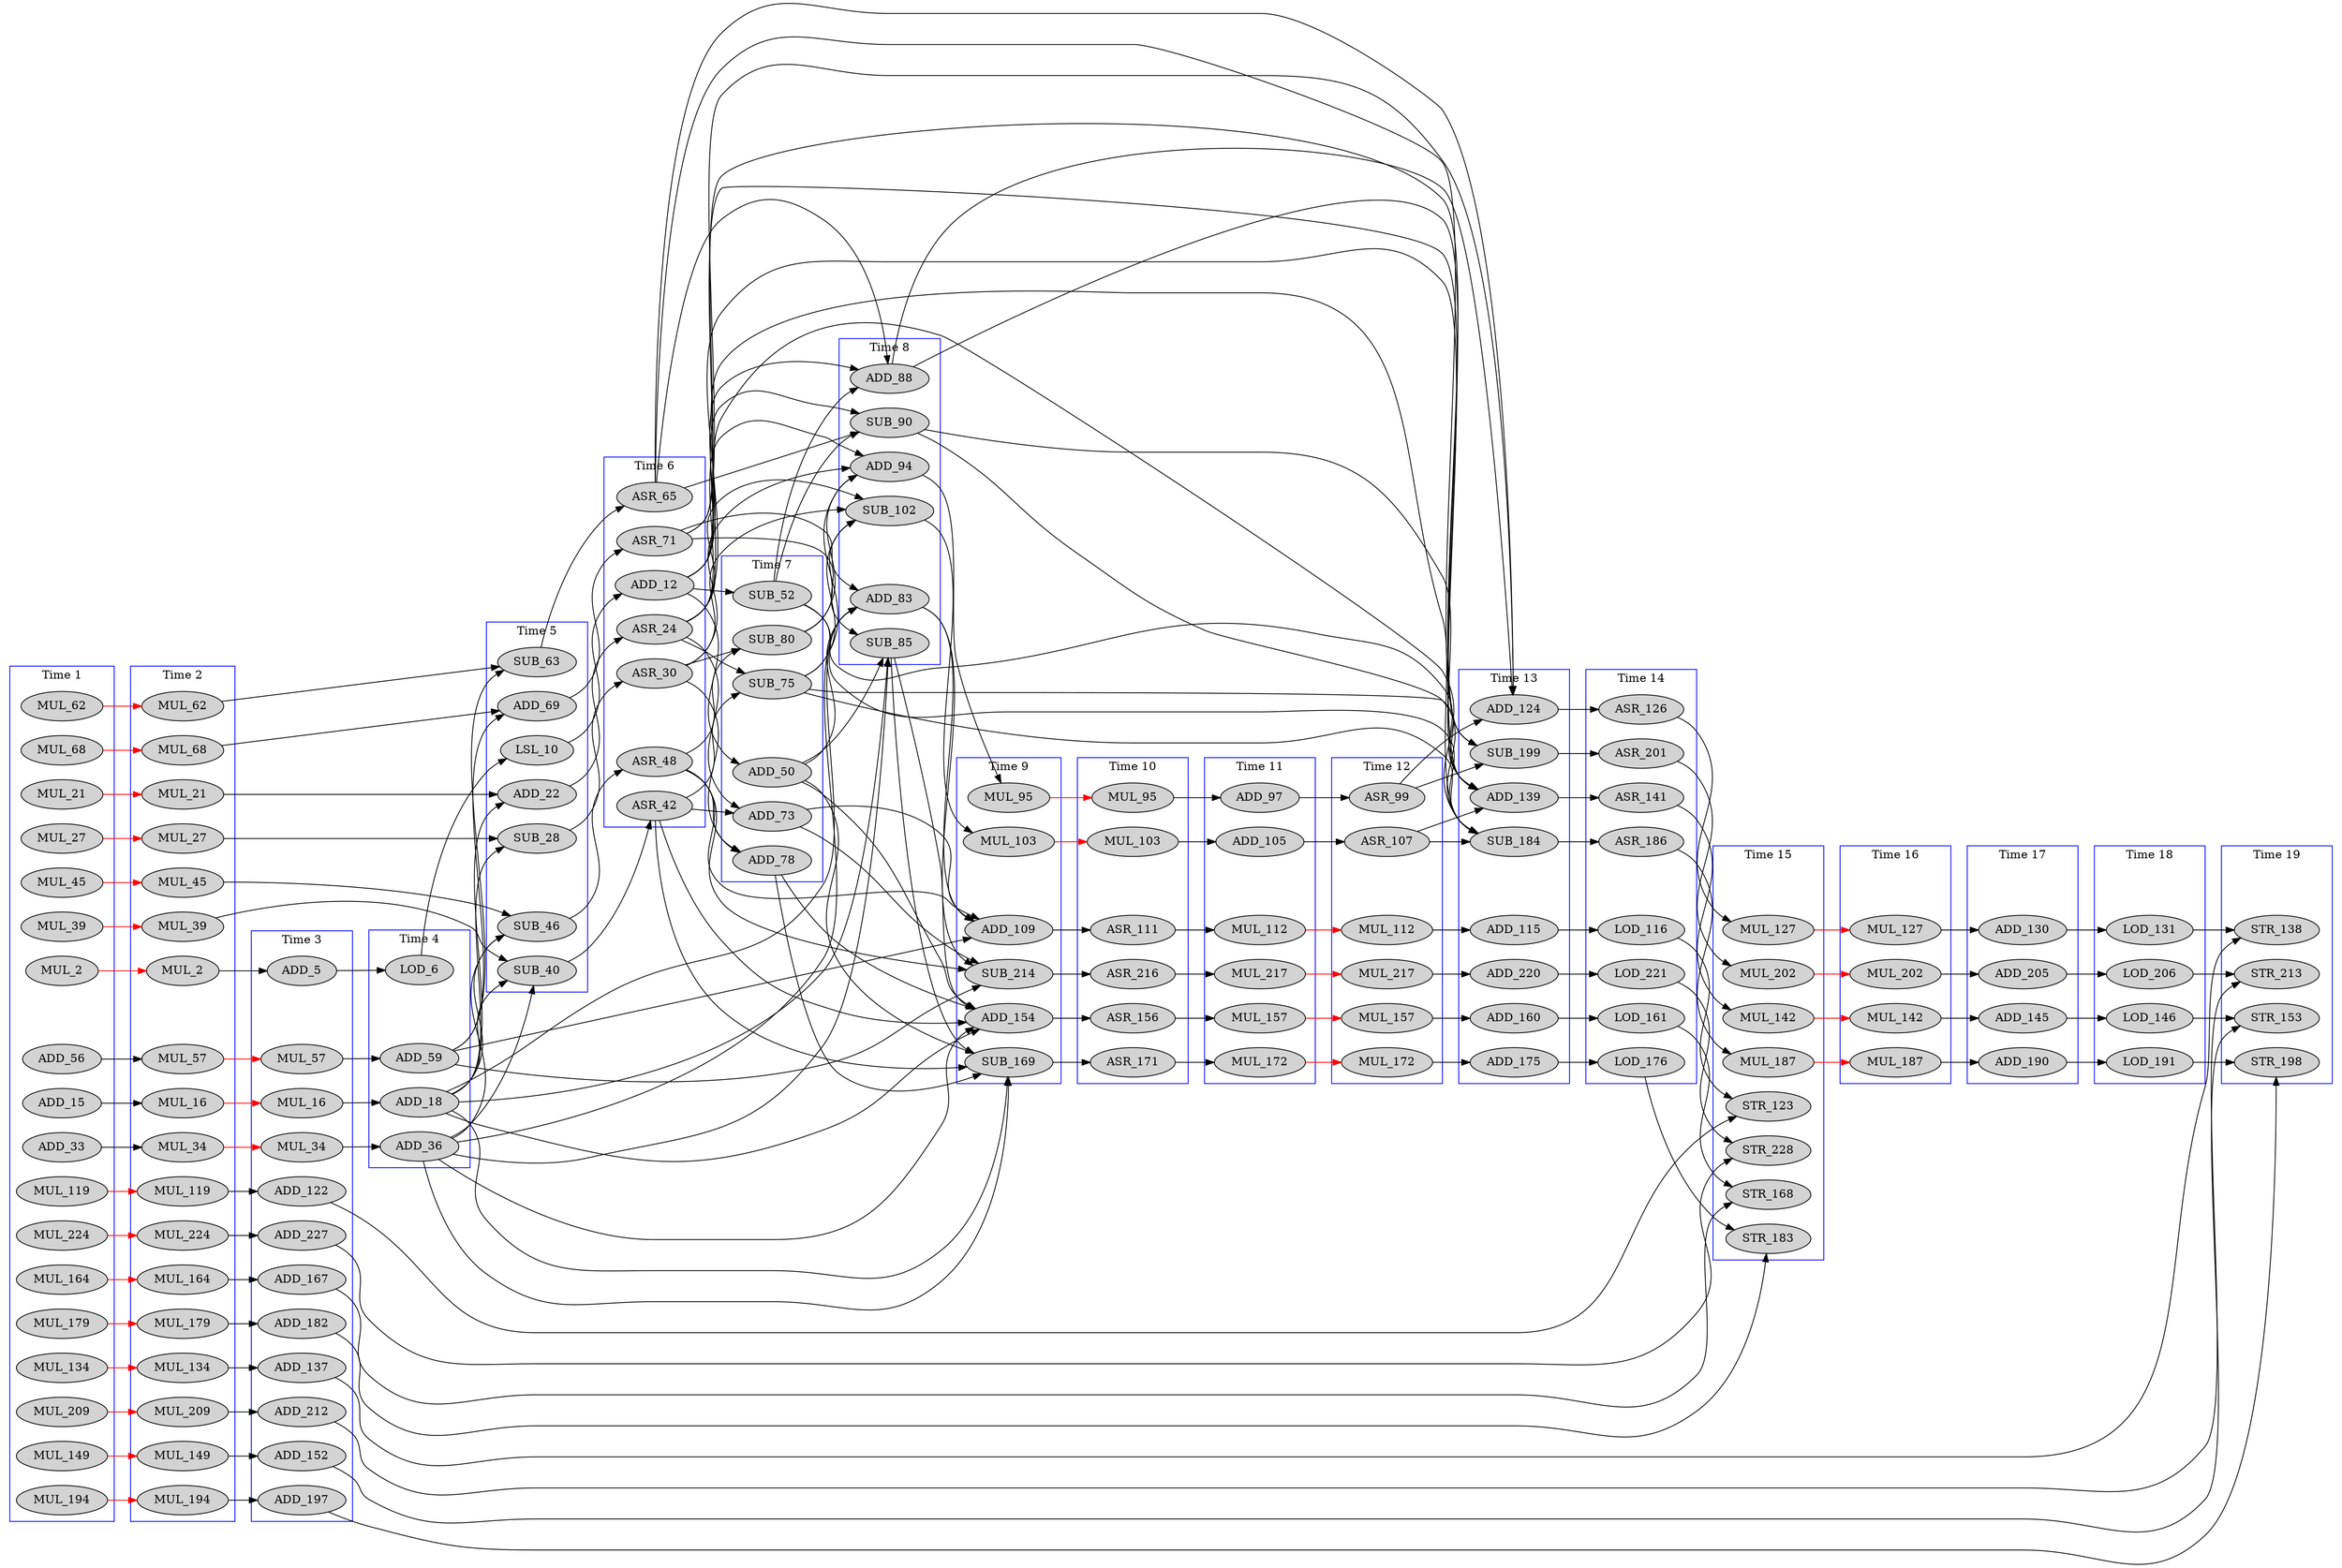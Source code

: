 digraph idctcol_dfg__3 {
  rankdir = LR;
  newrank="true"
  subgraph cluster_1 {
    rank=same;
    node [style=filled];
    label = "Time 1";
    color = blue;
    pseudo_1 [style=invis];
    MUL_2_0 [label=MUL_2]
    ADD_15
    MUL_21_0 [label=MUL_21]
    MUL_27_0 [label=MUL_27]
    ADD_33
    MUL_39_0 [label=MUL_39]
    MUL_45_0 [label=MUL_45]
    ADD_56
    MUL_62_0 [label=MUL_62]
    MUL_68_0 [label=MUL_68]
    MUL_119_0 [label=MUL_119]
    MUL_134_0 [label=MUL_134]
    MUL_149_0 [label=MUL_149]
    MUL_164_0 [label=MUL_164]
    MUL_179_0 [label=MUL_179]
    MUL_194_0 [label=MUL_194]
    MUL_209_0 [label=MUL_209]
    MUL_224_0 [label=MUL_224]
  }
  subgraph cluster_2 {
    rank=same;
    node [style=filled];
    label = "Time 2";
    color = blue;
    pseudo_2 [style=invis];
    MUL_2_1 [label=MUL_2]
    MUL_16_0 [label=MUL_16]
    MUL_21_1 [label=MUL_21]
    MUL_27_1 [label=MUL_27]
    MUL_34_0 [label=MUL_34]
    MUL_39_1 [label=MUL_39]
    MUL_45_1 [label=MUL_45]
    MUL_57_0 [label=MUL_57]
    MUL_62_1 [label=MUL_62]
    MUL_68_1 [label=MUL_68]
    MUL_119_1 [label=MUL_119]
    MUL_134_1 [label=MUL_134]
    MUL_149_1 [label=MUL_149]
    MUL_164_1 [label=MUL_164]
    MUL_179_1 [label=MUL_179]
    MUL_194_1 [label=MUL_194]
    MUL_209_1 [label=MUL_209]
    MUL_224_1 [label=MUL_224]
  }
  subgraph cluster_3 {
    rank=same;
    node [style=filled];
    label = "Time 3";
    color = blue;
    pseudo_3 [style=invis];
    ADD_5
    MUL_16_1 [label=MUL_16]
    MUL_34_1 [label=MUL_34]
    MUL_57_1 [label=MUL_57]
    ADD_122
    ADD_137
    ADD_152
    ADD_167
    ADD_182
    ADD_197
    ADD_212
    ADD_227
  }
  subgraph cluster_4 {
    rank=same;
    node [style=filled];
    label = "Time 4";
    color = blue;
    pseudo_4 [style=invis];
    LOD_6
    ADD_18
    ADD_36
    ADD_59
  }
  subgraph cluster_5 {
    rank=same;
    node [style=filled];
    label = "Time 5";
    color = blue;
    pseudo_5 [style=invis];
    LSL_10
    ADD_22
    SUB_28
    SUB_40
    SUB_46
    SUB_63
    ADD_69
  }
  subgraph cluster_6 {
    rank=same;
    node [style=filled];
    label = "Time 6";
    color = blue;
    pseudo_6 [style=invis];
    ADD_12
    ASR_24
    ASR_30
    ASR_42
    ASR_48
    ASR_65
    ASR_71
  }
  subgraph cluster_7 {
    rank=same;
    node [style=filled];
    label = "Time 7";
    color = blue;
    pseudo_7 [style=invis];
    ADD_50
    SUB_52
    ADD_73
    SUB_75
    ADD_78
    SUB_80
  }
  subgraph cluster_8 {
    rank=same;
    node [style=filled];
    label = "Time 8";
    color = blue;
    pseudo_8 [style=invis];
    ADD_83
    SUB_85
    ADD_88
    SUB_90
    ADD_94
    SUB_102
  }
  subgraph cluster_9 {
    rank=same;
    node [style=filled];
    label = "Time 9";
    color = blue;
    pseudo_9 [style=invis];
    MUL_95_0 [label=MUL_95]
    MUL_103_0 [label=MUL_103]
    ADD_109
    ADD_154
    SUB_169
    SUB_214
  }
  subgraph cluster_10 {
    rank=same;
    node [style=filled];
    label = "Time 10";
    color = blue;
    pseudo_10 [style=invis];
    MUL_95_1 [label=MUL_95]
    MUL_103_1 [label=MUL_103]
    ASR_111
    ASR_156
    ASR_171
    ASR_216
  }
  subgraph cluster_11 {
    rank=same;
    node [style=filled];
    label = "Time 11";
    color = blue;
    pseudo_11 [style=invis];
    ADD_97
    ADD_105
    MUL_112_0 [label=MUL_112]
    MUL_157_0 [label=MUL_157]
    MUL_172_0 [label=MUL_172]
    MUL_217_0 [label=MUL_217]
  }
  subgraph cluster_12 {
    rank=same;
    node [style=filled];
    label = "Time 12";
    color = blue;
    pseudo_12 [style=invis];
    ASR_99
    ASR_107
    MUL_112_1 [label=MUL_112]
    MUL_157_1 [label=MUL_157]
    MUL_172_1 [label=MUL_172]
    MUL_217_1 [label=MUL_217]
  }
  subgraph cluster_13 {
    rank=same;
    node [style=filled];
    label = "Time 13";
    color = blue;
    pseudo_13 [style=invis];
    ADD_115
    ADD_124
    ADD_139
    ADD_160
    ADD_175
    SUB_184
    SUB_199
    ADD_220
  }
  subgraph cluster_14 {
    rank=same;
    node [style=filled];
    label = "Time 14";
    color = blue;
    pseudo_14 [style=invis];
    LOD_116
    ASR_126
    ASR_141
    LOD_161
    LOD_176
    ASR_186
    ASR_201
    LOD_221
  }
  subgraph cluster_15 {
    rank=same;
    node [style=filled];
    label = "Time 15";
    color = blue;
    pseudo_15 [style=invis];
    STR_123
    MUL_127_0 [label=MUL_127]
    MUL_142_0 [label=MUL_142]
    STR_168
    STR_183
    MUL_187_0 [label=MUL_187]
    MUL_202_0 [label=MUL_202]
    STR_228
  }
  subgraph cluster_16 {
    rank=same;
    node [style=filled];
    label = "Time 16";
    color = blue;
    pseudo_16 [style=invis];
    MUL_127_1 [label=MUL_127]
    MUL_142_1 [label=MUL_142]
    MUL_187_1 [label=MUL_187]
    MUL_202_1 [label=MUL_202]
  }
  subgraph cluster_17 {
    rank=same;
    node [style=filled];
    label = "Time 17";
    color = blue;
    pseudo_17 [style=invis];
    ADD_130
    ADD_145
    ADD_190
    ADD_205
  }
  subgraph cluster_18 {
    rank=same;
    node [style=filled];
    label = "Time 18";
    color = blue;
    pseudo_18 [style=invis];
    LOD_131
    LOD_146
    LOD_191
    LOD_206
  }
  subgraph cluster_19 {
    rank=same;
    node [style=filled];
    label = "Time 19";
    color = blue;
    pseudo_19 [style=invis];
    STR_138
    STR_153
    STR_198
    STR_213
  }
    pseudo_1->pseudo_2 [style=invis];
    pseudo_2->pseudo_3 [style=invis];
    pseudo_3->pseudo_4 [style=invis];
    pseudo_4->pseudo_5 [style=invis];
    pseudo_5->pseudo_6 [style=invis];
    pseudo_6->pseudo_7 [style=invis];
    pseudo_7->pseudo_8 [style=invis];
    pseudo_8->pseudo_9 [style=invis];
    pseudo_9->pseudo_10 [style=invis];
    pseudo_10->pseudo_11 [style=invis];
    pseudo_11->pseudo_12 [style=invis];
    pseudo_12->pseudo_13 [style=invis];
    pseudo_13->pseudo_14 [style=invis];
    pseudo_14->pseudo_15 [style=invis];
    pseudo_15->pseudo_16 [style=invis];
    pseudo_16->pseudo_17 [style=invis];
    pseudo_17->pseudo_18 [style=invis];
    pseudo_18->pseudo_19 [style=invis];
    MUL_2_0 -> MUL_2_1 [color=red];
    MUL_16_0 -> MUL_16_1 [color=red];
    MUL_21_0 -> MUL_21_1 [color=red];
    MUL_27_0 -> MUL_27_1 [color=red];
    MUL_34_0 -> MUL_34_1 [color=red];
    MUL_39_0 -> MUL_39_1 [color=red];
    MUL_45_0 -> MUL_45_1 [color=red];
    MUL_57_0 -> MUL_57_1 [color=red];
    MUL_62_0 -> MUL_62_1 [color=red];
    MUL_68_0 -> MUL_68_1 [color=red];
    MUL_95_0 -> MUL_95_1 [color=red];
    MUL_103_0 -> MUL_103_1 [color=red];
    MUL_112_0 -> MUL_112_1 [color=red];
    MUL_119_0 -> MUL_119_1 [color=red];
    MUL_127_0 -> MUL_127_1 [color=red];
    MUL_134_0 -> MUL_134_1 [color=red];
    MUL_142_0 -> MUL_142_1 [color=red];
    MUL_149_0 -> MUL_149_1 [color=red];
    MUL_157_0 -> MUL_157_1 [color=red];
    MUL_164_0 -> MUL_164_1 [color=red];
    MUL_172_0 -> MUL_172_1 [color=red];
    MUL_179_0 -> MUL_179_1 [color=red];
    MUL_187_0 -> MUL_187_1 [color=red];
    MUL_194_0 -> MUL_194_1 [color=red];
    MUL_202_0 -> MUL_202_1 [color=red];
    MUL_209_0 -> MUL_209_1 [color=red];
    MUL_217_0 -> MUL_217_1 [color=red];
    MUL_224_0 -> MUL_224_1 [color=red];
    MUL_2_1 -> ADD_5 [ name = 1 ];
    ADD_5 -> LOD_6 [ name = 2 ];
    LOD_6 -> LSL_10 [ name = 3 ];
    LSL_10 -> ADD_12 [ name = 5 ];
    ADD_12 -> ADD_50 [ name = 7 ];
    ADD_12 -> SUB_52 [ name = 8 ];
    ADD_12 -> ADD_88 [ name = 9 ];
    ADD_12 -> SUB_90 [ name = 10 ];
    ADD_12 -> ADD_139 [ name = 11 ];
    ADD_12 -> SUB_184 [ name = 12 ];
    ADD_15 -> MUL_16_0 [ name = 14 ];
    MUL_16_1 -> ADD_18 [ name = 15 ];
    ADD_18 -> ADD_22 [ name = 17 ];
    ADD_18 -> SUB_28 [ name = 18 ];
    ADD_18 -> SUB_40 [ name = 19 ];
    ADD_18 -> SUB_46 [ name = 20 ];
    ADD_18 -> ADD_83 [ name = 21 ];
    ADD_18 -> SUB_85 [ name = 22 ];
    ADD_18 -> ADD_154 [ name = 23 ];
    ADD_18 -> SUB_169 [ name = 24 ];
    MUL_21_1 -> ADD_22 [ name = 26 ];
    ADD_22 -> ASR_24 [ name = 27 ];
    ASR_24 -> ADD_73 [ name = 29 ];
    ASR_24 -> SUB_75 [ name = 30 ];
    ASR_24 -> ADD_94 [ name = 31 ];
    ASR_24 -> SUB_102 [ name = 32 ];
    ASR_24 -> ADD_139 [ name = 33 ];
    ASR_24 -> SUB_184 [ name = 34 ];
    MUL_27_1 -> SUB_28 [ name = 36 ];
    SUB_28 -> ASR_30 [ name = 37 ];
    ASR_30 -> ADD_78 [ name = 39 ];
    ASR_30 -> SUB_80 [ name = 40 ];
    ASR_30 -> ADD_94 [ name = 41 ];
    ASR_30 -> SUB_102 [ name = 42 ];
    ADD_33 -> MUL_34_0 [ name = 44 ];
    MUL_34_1 -> ADD_36 [ name = 45 ];
    ADD_36 -> SUB_40 [ name = 47 ];
    ADD_36 -> SUB_46 [ name = 48 ];
    ADD_36 -> ADD_83 [ name = 49 ];
    ADD_36 -> SUB_85 [ name = 50 ];
    ADD_36 -> ADD_154 [ name = 51 ];
    ADD_36 -> SUB_169 [ name = 52 ];
    MUL_39_1 -> SUB_40 [ name = 54 ];
    SUB_40 -> ASR_42 [ name = 55 ];
    ASR_42 -> ADD_73 [ name = 57 ];
    ASR_42 -> SUB_75 [ name = 58 ];
    ASR_42 -> ADD_154 [ name = 59 ];
    ASR_42 -> SUB_169 [ name = 60 ];
    MUL_45_1 -> SUB_46 [ name = 62 ];
    SUB_46 -> ASR_48 [ name = 63 ];
    ASR_48 -> ADD_78 [ name = 65 ];
    ASR_48 -> SUB_80 [ name = 66 ];
    ASR_48 -> ADD_109 [ name = 67 ];
    ASR_48 -> SUB_214 [ name = 68 ];
    ADD_50 -> ADD_83 [ name = 69 ];
    ADD_50 -> SUB_85 [ name = 70 ];
    ADD_50 -> ADD_154 [ name = 71 ];
    ADD_50 -> SUB_169 [ name = 72 ];
    SUB_52 -> ADD_88 [ name = 73 ];
    SUB_52 -> SUB_90 [ name = 74 ];
    SUB_52 -> ADD_139 [ name = 75 ];
    SUB_52 -> SUB_184 [ name = 76 ];
    ADD_56 -> MUL_57_0 [ name = 78 ];
    MUL_57_1 -> ADD_59 [ name = 79 ];
    ADD_59 -> SUB_63 [ name = 81 ];
    ADD_59 -> ADD_69 [ name = 82 ];
    ADD_59 -> ADD_109 [ name = 83 ];
    ADD_59 -> SUB_214 [ name = 84 ];
    MUL_62_1 -> SUB_63 [ name = 86 ];
    SUB_63 -> ASR_65 [ name = 87 ];
    ASR_65 -> ADD_88 [ name = 89 ];
    ASR_65 -> SUB_90 [ name = 90 ];
    ASR_65 -> ADD_124 [ name = 91 ];
    ASR_65 -> SUB_199 [ name = 92 ];
    MUL_68_1 -> ADD_69 [ name = 94 ];
    ADD_69 -> ASR_71 [ name = 95 ];
    ASR_71 -> ADD_83 [ name = 97 ];
    ASR_71 -> SUB_85 [ name = 98 ];
    ASR_71 -> ADD_124 [ name = 99 ];
    ASR_71 -> SUB_199 [ name = 100 ];
    ADD_73 -> ADD_109 [ name = 101 ];
    ADD_73 -> SUB_214 [ name = 102 ];
    SUB_75 -> ADD_94 [ name = 103 ];
    SUB_75 -> SUB_102 [ name = 104 ];
    SUB_75 -> ADD_139 [ name = 105 ];
    SUB_75 -> SUB_184 [ name = 106 ];
    ADD_78 -> ADD_154 [ name = 107 ];
    ADD_78 -> SUB_169 [ name = 108 ];
    SUB_80 -> ADD_94 [ name = 109 ];
    SUB_80 -> SUB_102 [ name = 110 ];
    ADD_83 -> ADD_109 [ name = 111 ];
    ADD_83 -> SUB_214 [ name = 112 ];
    SUB_85 -> ADD_154 [ name = 113 ];
    SUB_85 -> SUB_169 [ name = 114 ];
    ADD_88 -> ADD_124 [ name = 115 ];
    ADD_88 -> SUB_199 [ name = 116 ];
    SUB_90 -> ADD_139 [ name = 117 ];
    SUB_90 -> SUB_184 [ name = 118 ];
    ADD_94 -> MUL_95_0 [ name = 120 ];
    MUL_95_1 -> ADD_97 [ name = 121 ];
    ADD_97 -> ASR_99 [ name = 123 ];
    ASR_99 -> ADD_124 [ name = 125 ];
    ASR_99 -> SUB_199 [ name = 126 ];
    SUB_102 -> MUL_103_0 [ name = 128 ];
    MUL_103_1 -> ADD_105 [ name = 129 ];
    ADD_105 -> ASR_107 [ name = 131 ];
    ASR_107 -> ADD_139 [ name = 133 ];
    ASR_107 -> SUB_184 [ name = 134 ];
    ADD_109 -> ASR_111 [ name = 135 ];
    ASR_111 -> MUL_112_0 [ name = 137 ];
    MUL_112_1 -> ADD_115 [ name = 138 ];
    ADD_115 -> LOD_116 [ name = 139 ];
    LOD_116 -> STR_123 [ name = 140 ];
    MUL_119_1 -> ADD_122 [ name = 142 ];
    ADD_122 -> STR_123 [ name = 143 ];
    ADD_124 -> ASR_126 [ name = 144 ];
    ASR_126 -> MUL_127_0 [ name = 146 ];
    MUL_127_1 -> ADD_130 [ name = 147 ];
    ADD_130 -> LOD_131 [ name = 148 ];
    LOD_131 -> STR_138 [ name = 149 ];
    MUL_134_1 -> ADD_137 [ name = 151 ];
    ADD_137 -> STR_138 [ name = 152 ];
    ADD_139 -> ASR_141 [ name = 153 ];
    ASR_141 -> MUL_142_0 [ name = 155 ];
    MUL_142_1 -> ADD_145 [ name = 156 ];
    ADD_145 -> LOD_146 [ name = 157 ];
    LOD_146 -> STR_153 [ name = 158 ];
    MUL_149_1 -> ADD_152 [ name = 160 ];
    ADD_152 -> STR_153 [ name = 161 ];
    ADD_154 -> ASR_156 [ name = 162 ];
    ASR_156 -> MUL_157_0 [ name = 164 ];
    MUL_157_1 -> ADD_160 [ name = 165 ];
    ADD_160 -> LOD_161 [ name = 166 ];
    LOD_161 -> STR_168 [ name = 167 ];
    MUL_164_1 -> ADD_167 [ name = 169 ];
    ADD_167 -> STR_168 [ name = 170 ];
    SUB_169 -> ASR_171 [ name = 171 ];
    ASR_171 -> MUL_172_0 [ name = 173 ];
    MUL_172_1 -> ADD_175 [ name = 174 ];
    ADD_175 -> LOD_176 [ name = 175 ];
    LOD_176 -> STR_183 [ name = 176 ];
    MUL_179_1 -> ADD_182 [ name = 178 ];
    ADD_182 -> STR_183 [ name = 179 ];
    SUB_184 -> ASR_186 [ name = 180 ];
    ASR_186 -> MUL_187_0 [ name = 182 ];
    MUL_187_1 -> ADD_190 [ name = 183 ];
    ADD_190 -> LOD_191 [ name = 184 ];
    LOD_191 -> STR_198 [ name = 185 ];
    MUL_194_1 -> ADD_197 [ name = 187 ];
    ADD_197 -> STR_198 [ name = 188 ];
    SUB_199 -> ASR_201 [ name = 189 ];
    ASR_201 -> MUL_202_0 [ name = 191 ];
    MUL_202_1 -> ADD_205 [ name = 192 ];
    ADD_205 -> LOD_206 [ name = 193 ];
    LOD_206 -> STR_213 [ name = 194 ];
    MUL_209_1 -> ADD_212 [ name = 196 ];
    ADD_212 -> STR_213 [ name = 197 ];
    SUB_214 -> ASR_216 [ name = 198 ];
    ASR_216 -> MUL_217_0 [ name = 200 ];
    MUL_217_1 -> ADD_220 [ name = 201 ];
    ADD_220 -> LOD_221 [ name = 202 ];
    LOD_221 -> STR_228 [ name = 203 ];
    MUL_224_1 -> ADD_227 [ name = 205 ];
    ADD_227 -> STR_228 [ name = 206 ];
}